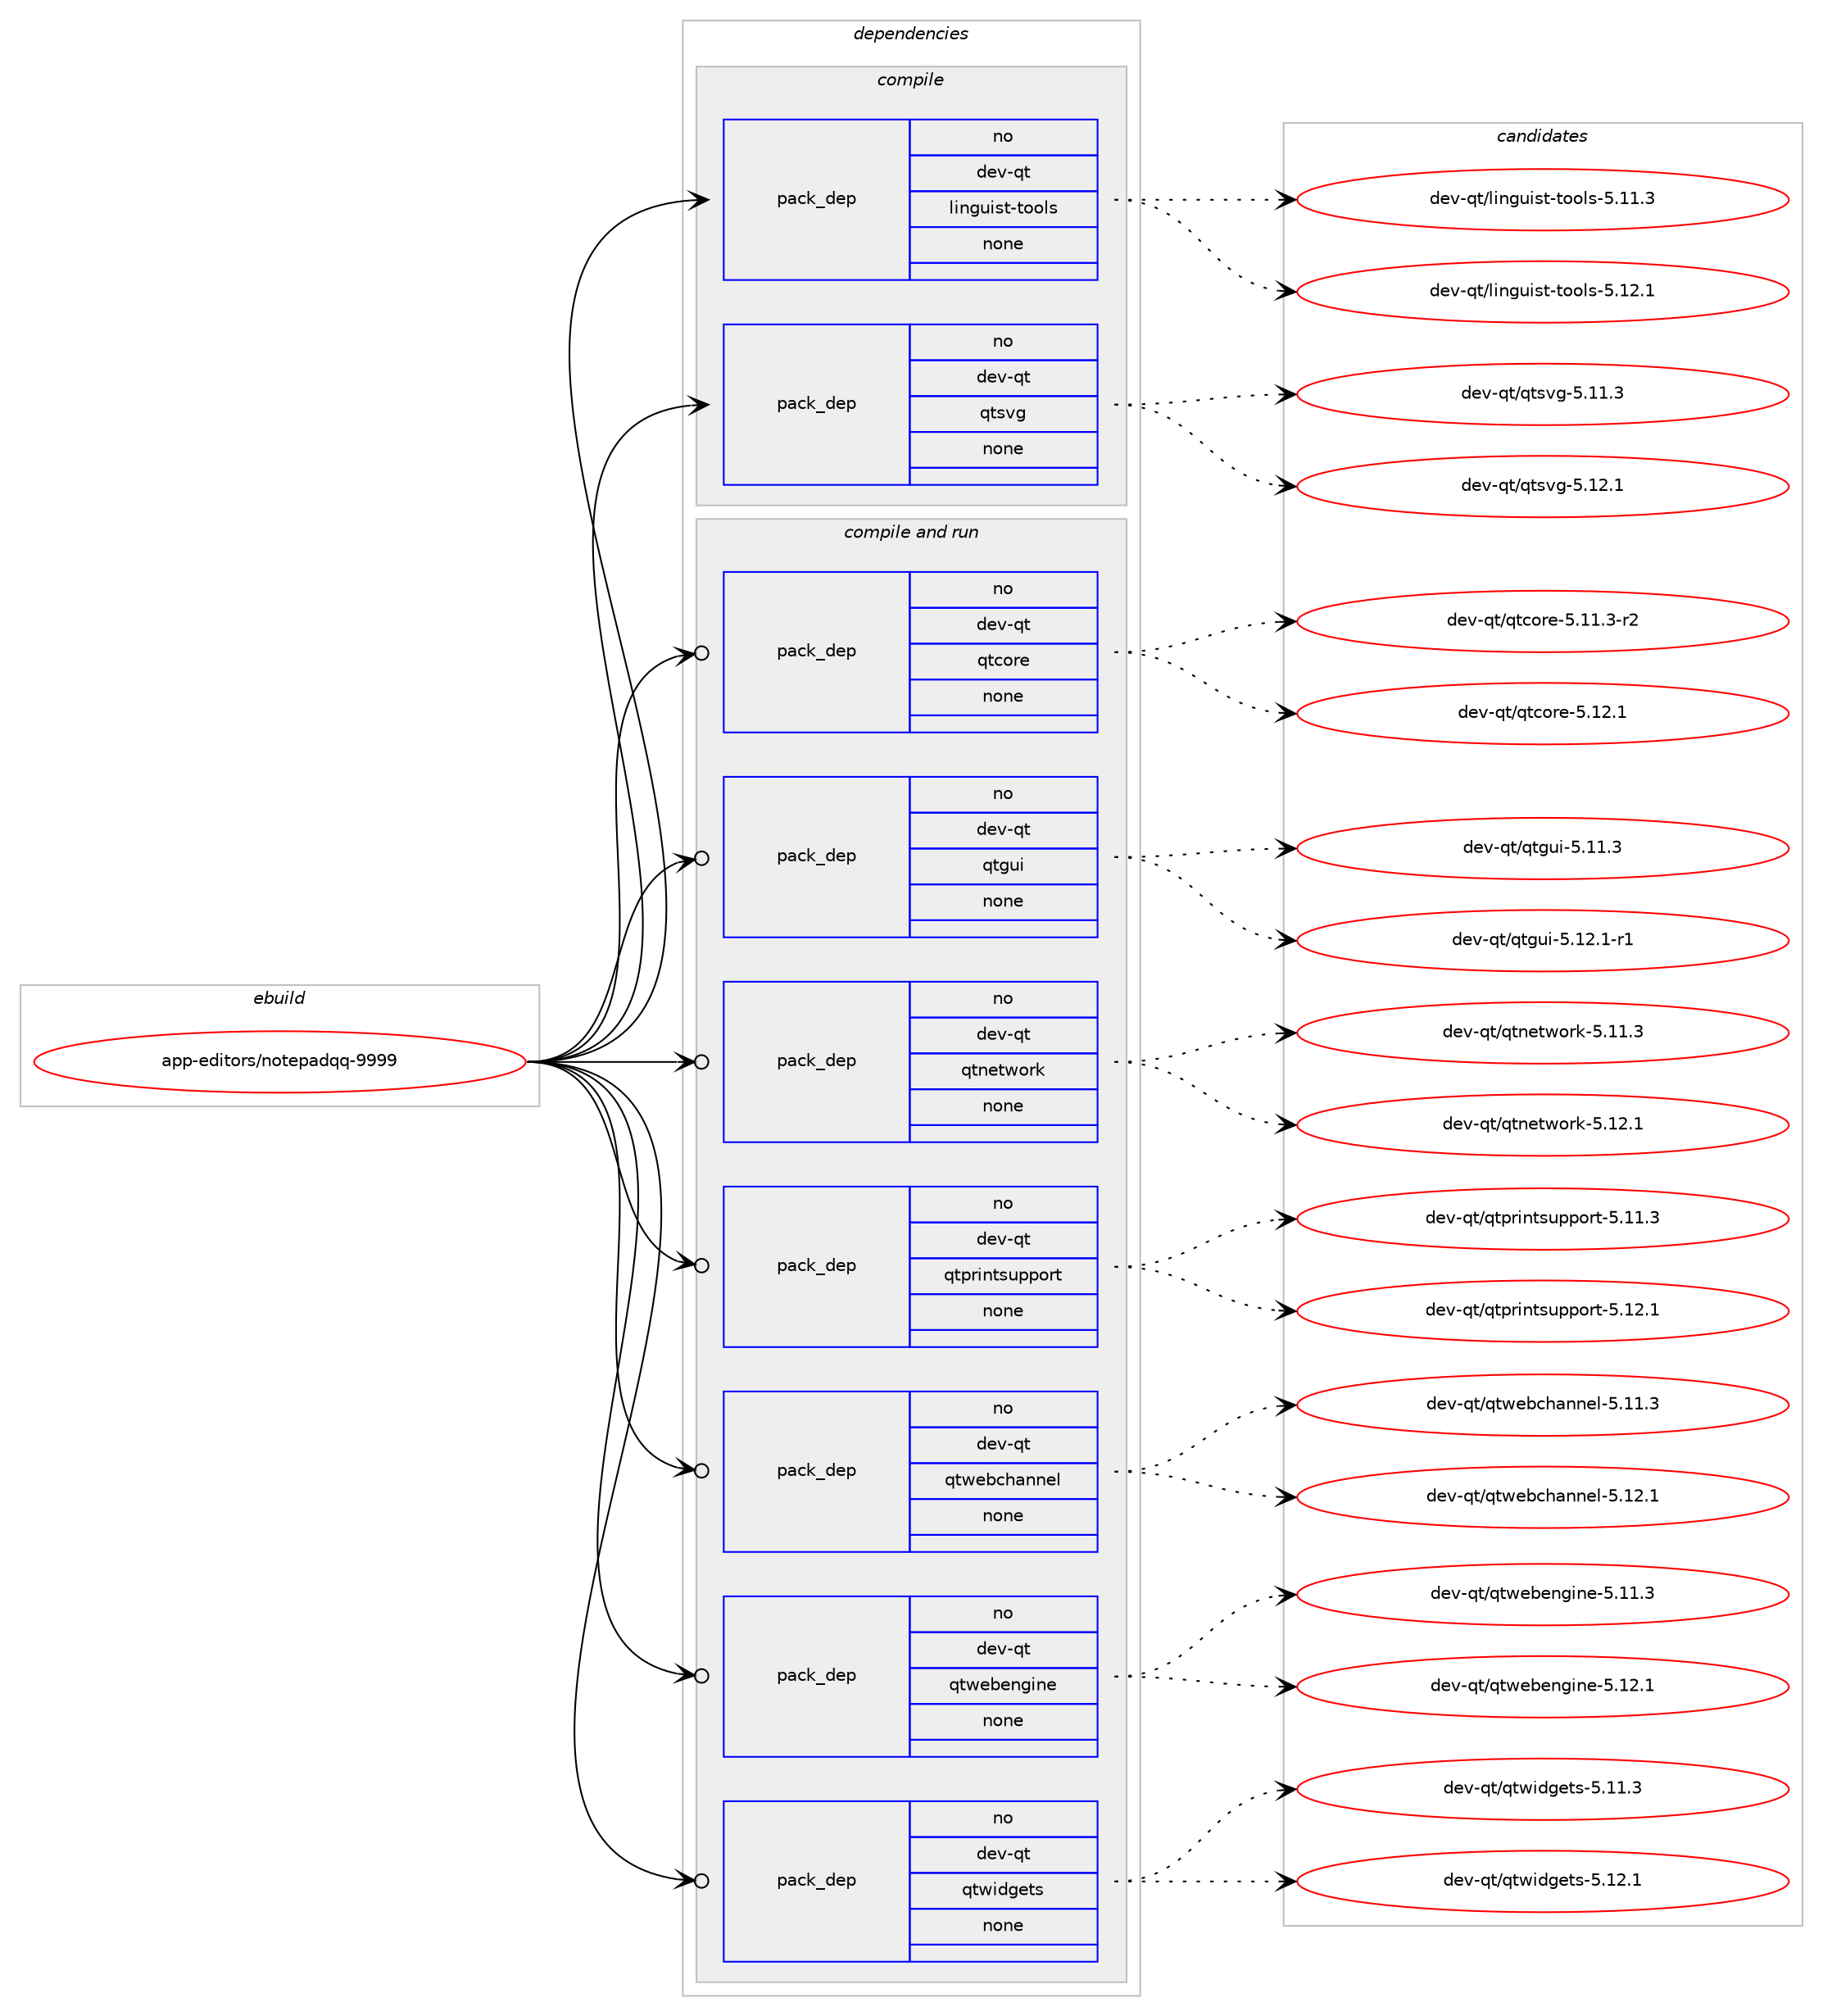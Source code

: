 digraph prolog {

# *************
# Graph options
# *************

newrank=true;
concentrate=true;
compound=true;
graph [rankdir=LR,fontname=Helvetica,fontsize=10,ranksep=1.5];#, ranksep=2.5, nodesep=0.2];
edge  [arrowhead=vee];
node  [fontname=Helvetica,fontsize=10];

# **********
# The ebuild
# **********

subgraph cluster_leftcol {
color=gray;
rank=same;
label=<<i>ebuild</i>>;
id [label="app-editors/notepadqq-9999", color=red, width=4, href="../app-editors/notepadqq-9999.svg"];
}

# ****************
# The dependencies
# ****************

subgraph cluster_midcol {
color=gray;
label=<<i>dependencies</i>>;
subgraph cluster_compile {
fillcolor="#eeeeee";
style=filled;
label=<<i>compile</i>>;
subgraph pack912247 {
dependency1281198 [label=<<TABLE BORDER="0" CELLBORDER="1" CELLSPACING="0" CELLPADDING="4" WIDTH="220"><TR><TD ROWSPAN="6" CELLPADDING="30">pack_dep</TD></TR><TR><TD WIDTH="110">no</TD></TR><TR><TD>dev-qt</TD></TR><TR><TD>linguist-tools</TD></TR><TR><TD>none</TD></TR><TR><TD></TD></TR></TABLE>>, shape=none, color=blue];
}
id:e -> dependency1281198:w [weight=20,style="solid",arrowhead="vee"];
subgraph pack912248 {
dependency1281199 [label=<<TABLE BORDER="0" CELLBORDER="1" CELLSPACING="0" CELLPADDING="4" WIDTH="220"><TR><TD ROWSPAN="6" CELLPADDING="30">pack_dep</TD></TR><TR><TD WIDTH="110">no</TD></TR><TR><TD>dev-qt</TD></TR><TR><TD>qtsvg</TD></TR><TR><TD>none</TD></TR><TR><TD></TD></TR></TABLE>>, shape=none, color=blue];
}
id:e -> dependency1281199:w [weight=20,style="solid",arrowhead="vee"];
}
subgraph cluster_compileandrun {
fillcolor="#eeeeee";
style=filled;
label=<<i>compile and run</i>>;
subgraph pack912249 {
dependency1281200 [label=<<TABLE BORDER="0" CELLBORDER="1" CELLSPACING="0" CELLPADDING="4" WIDTH="220"><TR><TD ROWSPAN="6" CELLPADDING="30">pack_dep</TD></TR><TR><TD WIDTH="110">no</TD></TR><TR><TD>dev-qt</TD></TR><TR><TD>qtcore</TD></TR><TR><TD>none</TD></TR><TR><TD></TD></TR></TABLE>>, shape=none, color=blue];
}
id:e -> dependency1281200:w [weight=20,style="solid",arrowhead="odotvee"];
subgraph pack912250 {
dependency1281201 [label=<<TABLE BORDER="0" CELLBORDER="1" CELLSPACING="0" CELLPADDING="4" WIDTH="220"><TR><TD ROWSPAN="6" CELLPADDING="30">pack_dep</TD></TR><TR><TD WIDTH="110">no</TD></TR><TR><TD>dev-qt</TD></TR><TR><TD>qtgui</TD></TR><TR><TD>none</TD></TR><TR><TD></TD></TR></TABLE>>, shape=none, color=blue];
}
id:e -> dependency1281201:w [weight=20,style="solid",arrowhead="odotvee"];
subgraph pack912251 {
dependency1281202 [label=<<TABLE BORDER="0" CELLBORDER="1" CELLSPACING="0" CELLPADDING="4" WIDTH="220"><TR><TD ROWSPAN="6" CELLPADDING="30">pack_dep</TD></TR><TR><TD WIDTH="110">no</TD></TR><TR><TD>dev-qt</TD></TR><TR><TD>qtnetwork</TD></TR><TR><TD>none</TD></TR><TR><TD></TD></TR></TABLE>>, shape=none, color=blue];
}
id:e -> dependency1281202:w [weight=20,style="solid",arrowhead="odotvee"];
subgraph pack912252 {
dependency1281203 [label=<<TABLE BORDER="0" CELLBORDER="1" CELLSPACING="0" CELLPADDING="4" WIDTH="220"><TR><TD ROWSPAN="6" CELLPADDING="30">pack_dep</TD></TR><TR><TD WIDTH="110">no</TD></TR><TR><TD>dev-qt</TD></TR><TR><TD>qtprintsupport</TD></TR><TR><TD>none</TD></TR><TR><TD></TD></TR></TABLE>>, shape=none, color=blue];
}
id:e -> dependency1281203:w [weight=20,style="solid",arrowhead="odotvee"];
subgraph pack912253 {
dependency1281204 [label=<<TABLE BORDER="0" CELLBORDER="1" CELLSPACING="0" CELLPADDING="4" WIDTH="220"><TR><TD ROWSPAN="6" CELLPADDING="30">pack_dep</TD></TR><TR><TD WIDTH="110">no</TD></TR><TR><TD>dev-qt</TD></TR><TR><TD>qtwebchannel</TD></TR><TR><TD>none</TD></TR><TR><TD></TD></TR></TABLE>>, shape=none, color=blue];
}
id:e -> dependency1281204:w [weight=20,style="solid",arrowhead="odotvee"];
subgraph pack912254 {
dependency1281205 [label=<<TABLE BORDER="0" CELLBORDER="1" CELLSPACING="0" CELLPADDING="4" WIDTH="220"><TR><TD ROWSPAN="6" CELLPADDING="30">pack_dep</TD></TR><TR><TD WIDTH="110">no</TD></TR><TR><TD>dev-qt</TD></TR><TR><TD>qtwebengine</TD></TR><TR><TD>none</TD></TR><TR><TD></TD></TR></TABLE>>, shape=none, color=blue];
}
id:e -> dependency1281205:w [weight=20,style="solid",arrowhead="odotvee"];
subgraph pack912255 {
dependency1281206 [label=<<TABLE BORDER="0" CELLBORDER="1" CELLSPACING="0" CELLPADDING="4" WIDTH="220"><TR><TD ROWSPAN="6" CELLPADDING="30">pack_dep</TD></TR><TR><TD WIDTH="110">no</TD></TR><TR><TD>dev-qt</TD></TR><TR><TD>qtwidgets</TD></TR><TR><TD>none</TD></TR><TR><TD></TD></TR></TABLE>>, shape=none, color=blue];
}
id:e -> dependency1281206:w [weight=20,style="solid",arrowhead="odotvee"];
}
subgraph cluster_run {
fillcolor="#eeeeee";
style=filled;
label=<<i>run</i>>;
}
}

# **************
# The candidates
# **************

subgraph cluster_choices {
rank=same;
color=gray;
label=<<i>candidates</i>>;

subgraph choice912247 {
color=black;
nodesep=1;
choice10010111845113116471081051101031171051151164511611111110811545534649494651 [label="dev-qt/linguist-tools-5.11.3", color=red, width=4,href="../dev-qt/linguist-tools-5.11.3.svg"];
choice10010111845113116471081051101031171051151164511611111110811545534649504649 [label="dev-qt/linguist-tools-5.12.1", color=red, width=4,href="../dev-qt/linguist-tools-5.12.1.svg"];
dependency1281198:e -> choice10010111845113116471081051101031171051151164511611111110811545534649494651:w [style=dotted,weight="100"];
dependency1281198:e -> choice10010111845113116471081051101031171051151164511611111110811545534649504649:w [style=dotted,weight="100"];
}
subgraph choice912248 {
color=black;
nodesep=1;
choice100101118451131164711311611511810345534649494651 [label="dev-qt/qtsvg-5.11.3", color=red, width=4,href="../dev-qt/qtsvg-5.11.3.svg"];
choice100101118451131164711311611511810345534649504649 [label="dev-qt/qtsvg-5.12.1", color=red, width=4,href="../dev-qt/qtsvg-5.12.1.svg"];
dependency1281199:e -> choice100101118451131164711311611511810345534649494651:w [style=dotted,weight="100"];
dependency1281199:e -> choice100101118451131164711311611511810345534649504649:w [style=dotted,weight="100"];
}
subgraph choice912249 {
color=black;
nodesep=1;
choice100101118451131164711311699111114101455346494946514511450 [label="dev-qt/qtcore-5.11.3-r2", color=red, width=4,href="../dev-qt/qtcore-5.11.3-r2.svg"];
choice10010111845113116471131169911111410145534649504649 [label="dev-qt/qtcore-5.12.1", color=red, width=4,href="../dev-qt/qtcore-5.12.1.svg"];
dependency1281200:e -> choice100101118451131164711311699111114101455346494946514511450:w [style=dotted,weight="100"];
dependency1281200:e -> choice10010111845113116471131169911111410145534649504649:w [style=dotted,weight="100"];
}
subgraph choice912250 {
color=black;
nodesep=1;
choice100101118451131164711311610311710545534649494651 [label="dev-qt/qtgui-5.11.3", color=red, width=4,href="../dev-qt/qtgui-5.11.3.svg"];
choice1001011184511311647113116103117105455346495046494511449 [label="dev-qt/qtgui-5.12.1-r1", color=red, width=4,href="../dev-qt/qtgui-5.12.1-r1.svg"];
dependency1281201:e -> choice100101118451131164711311610311710545534649494651:w [style=dotted,weight="100"];
dependency1281201:e -> choice1001011184511311647113116103117105455346495046494511449:w [style=dotted,weight="100"];
}
subgraph choice912251 {
color=black;
nodesep=1;
choice100101118451131164711311611010111611911111410745534649494651 [label="dev-qt/qtnetwork-5.11.3", color=red, width=4,href="../dev-qt/qtnetwork-5.11.3.svg"];
choice100101118451131164711311611010111611911111410745534649504649 [label="dev-qt/qtnetwork-5.12.1", color=red, width=4,href="../dev-qt/qtnetwork-5.12.1.svg"];
dependency1281202:e -> choice100101118451131164711311611010111611911111410745534649494651:w [style=dotted,weight="100"];
dependency1281202:e -> choice100101118451131164711311611010111611911111410745534649504649:w [style=dotted,weight="100"];
}
subgraph choice912252 {
color=black;
nodesep=1;
choice100101118451131164711311611211410511011611511711211211111411645534649494651 [label="dev-qt/qtprintsupport-5.11.3", color=red, width=4,href="../dev-qt/qtprintsupport-5.11.3.svg"];
choice100101118451131164711311611211410511011611511711211211111411645534649504649 [label="dev-qt/qtprintsupport-5.12.1", color=red, width=4,href="../dev-qt/qtprintsupport-5.12.1.svg"];
dependency1281203:e -> choice100101118451131164711311611211410511011611511711211211111411645534649494651:w [style=dotted,weight="100"];
dependency1281203:e -> choice100101118451131164711311611211410511011611511711211211111411645534649504649:w [style=dotted,weight="100"];
}
subgraph choice912253 {
color=black;
nodesep=1;
choice100101118451131164711311611910198991049711011010110845534649494651 [label="dev-qt/qtwebchannel-5.11.3", color=red, width=4,href="../dev-qt/qtwebchannel-5.11.3.svg"];
choice100101118451131164711311611910198991049711011010110845534649504649 [label="dev-qt/qtwebchannel-5.12.1", color=red, width=4,href="../dev-qt/qtwebchannel-5.12.1.svg"];
dependency1281204:e -> choice100101118451131164711311611910198991049711011010110845534649494651:w [style=dotted,weight="100"];
dependency1281204:e -> choice100101118451131164711311611910198991049711011010110845534649504649:w [style=dotted,weight="100"];
}
subgraph choice912254 {
color=black;
nodesep=1;
choice10010111845113116471131161191019810111010310511010145534649494651 [label="dev-qt/qtwebengine-5.11.3", color=red, width=4,href="../dev-qt/qtwebengine-5.11.3.svg"];
choice10010111845113116471131161191019810111010310511010145534649504649 [label="dev-qt/qtwebengine-5.12.1", color=red, width=4,href="../dev-qt/qtwebengine-5.12.1.svg"];
dependency1281205:e -> choice10010111845113116471131161191019810111010310511010145534649494651:w [style=dotted,weight="100"];
dependency1281205:e -> choice10010111845113116471131161191019810111010310511010145534649504649:w [style=dotted,weight="100"];
}
subgraph choice912255 {
color=black;
nodesep=1;
choice100101118451131164711311611910510010310111611545534649494651 [label="dev-qt/qtwidgets-5.11.3", color=red, width=4,href="../dev-qt/qtwidgets-5.11.3.svg"];
choice100101118451131164711311611910510010310111611545534649504649 [label="dev-qt/qtwidgets-5.12.1", color=red, width=4,href="../dev-qt/qtwidgets-5.12.1.svg"];
dependency1281206:e -> choice100101118451131164711311611910510010310111611545534649494651:w [style=dotted,weight="100"];
dependency1281206:e -> choice100101118451131164711311611910510010310111611545534649504649:w [style=dotted,weight="100"];
}
}

}
